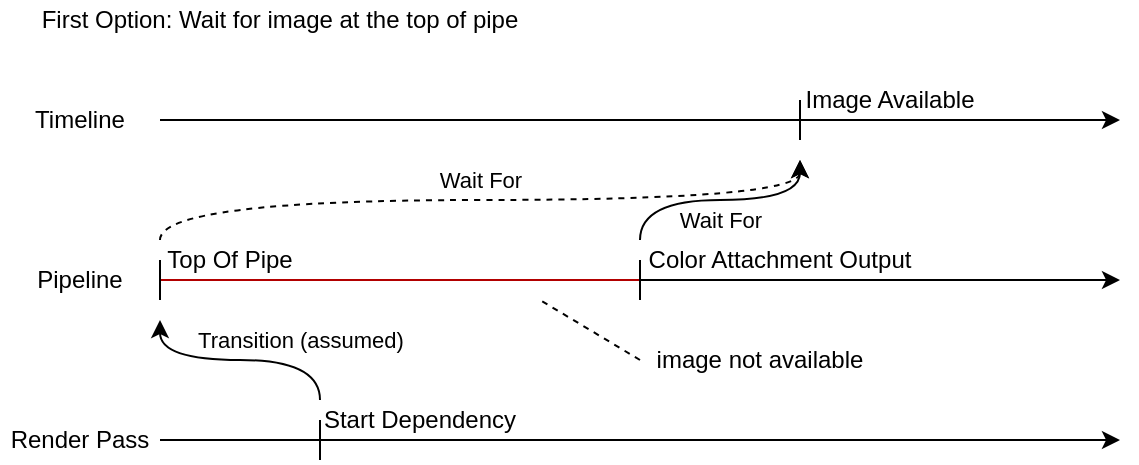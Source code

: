 <mxfile version="23.1.5" type="device">
  <diagram name="第 1 页" id="2FYNKAOTiqgA-cKsUiEU">
    <mxGraphModel dx="1185" dy="689" grid="1" gridSize="10" guides="1" tooltips="1" connect="1" arrows="1" fold="1" page="1" pageScale="1" pageWidth="827" pageHeight="1169" math="0" shadow="0">
      <root>
        <mxCell id="0" />
        <mxCell id="1" parent="0" />
        <mxCell id="n7iR_UeJcU0jYGUozzn1-1" value="" style="endArrow=none;html=1;rounded=0;fillColor=#e51400;strokeColor=#B20000;" edge="1" parent="1">
          <mxGeometry width="50" height="50" relative="1" as="geometry">
            <mxPoint x="240" y="400" as="sourcePoint" />
            <mxPoint x="480" y="400" as="targetPoint" />
          </mxGeometry>
        </mxCell>
        <mxCell id="n7iR_UeJcU0jYGUozzn1-2" value="Pipeline" style="text;html=1;align=center;verticalAlign=middle;whiteSpace=wrap;rounded=0;" vertex="1" parent="1">
          <mxGeometry x="160" y="390" width="80" height="20" as="geometry" />
        </mxCell>
        <mxCell id="n7iR_UeJcU0jYGUozzn1-3" value="" style="endArrow=classic;html=1;rounded=0;endFill=1;" edge="1" parent="1">
          <mxGeometry width="50" height="50" relative="1" as="geometry">
            <mxPoint x="240" y="320" as="sourcePoint" />
            <mxPoint x="720" y="320" as="targetPoint" />
          </mxGeometry>
        </mxCell>
        <mxCell id="n7iR_UeJcU0jYGUozzn1-4" value="Timeline" style="text;html=1;align=center;verticalAlign=middle;whiteSpace=wrap;rounded=0;" vertex="1" parent="1">
          <mxGeometry x="160" y="310" width="80" height="20" as="geometry" />
        </mxCell>
        <mxCell id="n7iR_UeJcU0jYGUozzn1-5" value="" style="endArrow=classic;html=1;rounded=0;endFill=1;" edge="1" parent="1">
          <mxGeometry width="50" height="50" relative="1" as="geometry">
            <mxPoint x="240" y="480" as="sourcePoint" />
            <mxPoint x="720" y="480" as="targetPoint" />
          </mxGeometry>
        </mxCell>
        <mxCell id="n7iR_UeJcU0jYGUozzn1-6" value="Render Pass" style="text;html=1;align=center;verticalAlign=middle;whiteSpace=wrap;rounded=0;" vertex="1" parent="1">
          <mxGeometry x="160" y="470" width="80" height="20" as="geometry" />
        </mxCell>
        <mxCell id="n7iR_UeJcU0jYGUozzn1-7" value="" style="endArrow=none;html=1;rounded=0;" edge="1" parent="1">
          <mxGeometry width="50" height="50" relative="1" as="geometry">
            <mxPoint x="560" y="330" as="sourcePoint" />
            <mxPoint x="560" y="310" as="targetPoint" />
          </mxGeometry>
        </mxCell>
        <mxCell id="n7iR_UeJcU0jYGUozzn1-8" value="Image Available" style="text;html=1;align=center;verticalAlign=middle;whiteSpace=wrap;rounded=0;" vertex="1" parent="1">
          <mxGeometry x="560" y="300" width="90" height="20" as="geometry" />
        </mxCell>
        <mxCell id="n7iR_UeJcU0jYGUozzn1-9" value="" style="endArrow=none;html=1;rounded=0;" edge="1" parent="1">
          <mxGeometry width="50" height="50" relative="1" as="geometry">
            <mxPoint x="480" y="410" as="sourcePoint" />
            <mxPoint x="480" y="390" as="targetPoint" />
          </mxGeometry>
        </mxCell>
        <mxCell id="n7iR_UeJcU0jYGUozzn1-10" value="Color Attachment Output" style="text;html=1;align=center;verticalAlign=middle;whiteSpace=wrap;rounded=0;" vertex="1" parent="1">
          <mxGeometry x="480" y="380" width="140" height="20" as="geometry" />
        </mxCell>
        <mxCell id="n7iR_UeJcU0jYGUozzn1-11" value="" style="endArrow=none;html=1;rounded=0;" edge="1" parent="1">
          <mxGeometry width="50" height="50" relative="1" as="geometry">
            <mxPoint x="240" y="410" as="sourcePoint" />
            <mxPoint x="240" y="390" as="targetPoint" />
          </mxGeometry>
        </mxCell>
        <mxCell id="n7iR_UeJcU0jYGUozzn1-12" value="Top Of Pipe" style="text;html=1;align=center;verticalAlign=middle;whiteSpace=wrap;rounded=0;" vertex="1" parent="1">
          <mxGeometry x="240" y="380" width="70" height="20" as="geometry" />
        </mxCell>
        <mxCell id="n7iR_UeJcU0jYGUozzn1-13" value="" style="endArrow=classic;html=1;rounded=0;edgeStyle=orthogonalEdgeStyle;elbow=vertical;curved=1;" edge="1" parent="1">
          <mxGeometry relative="1" as="geometry">
            <mxPoint x="320" y="460" as="sourcePoint" />
            <mxPoint x="240" y="420" as="targetPoint" />
            <Array as="points">
              <mxPoint x="320" y="440" />
              <mxPoint x="240" y="440" />
            </Array>
          </mxGeometry>
        </mxCell>
        <mxCell id="n7iR_UeJcU0jYGUozzn1-14" value="Transition (assumed)" style="edgeLabel;resizable=0;html=1;;align=center;verticalAlign=middle;" connectable="0" vertex="1" parent="n7iR_UeJcU0jYGUozzn1-13">
          <mxGeometry relative="1" as="geometry">
            <mxPoint x="30" y="-10" as="offset" />
          </mxGeometry>
        </mxCell>
        <mxCell id="n7iR_UeJcU0jYGUozzn1-15" value="" style="endArrow=none;html=1;rounded=0;" edge="1" parent="1">
          <mxGeometry width="50" height="50" relative="1" as="geometry">
            <mxPoint x="320" y="490" as="sourcePoint" />
            <mxPoint x="320" y="470" as="targetPoint" />
          </mxGeometry>
        </mxCell>
        <mxCell id="n7iR_UeJcU0jYGUozzn1-16" value="Start Dependency" style="text;html=1;align=center;verticalAlign=middle;whiteSpace=wrap;rounded=0;" vertex="1" parent="1">
          <mxGeometry x="320" y="460" width="100" height="20" as="geometry" />
        </mxCell>
        <mxCell id="n7iR_UeJcU0jYGUozzn1-17" value="" style="endArrow=classic;html=1;rounded=0;edgeStyle=orthogonalEdgeStyle;curved=1;dashed=1;" edge="1" parent="1">
          <mxGeometry relative="1" as="geometry">
            <mxPoint x="240" y="380" as="sourcePoint" />
            <mxPoint x="560" y="340" as="targetPoint" />
            <Array as="points">
              <mxPoint x="240" y="360" />
              <mxPoint x="560" y="360" />
            </Array>
          </mxGeometry>
        </mxCell>
        <mxCell id="n7iR_UeJcU0jYGUozzn1-18" value="Wait For" style="edgeLabel;resizable=0;html=1;;align=center;verticalAlign=middle;" connectable="0" vertex="1" parent="n7iR_UeJcU0jYGUozzn1-17">
          <mxGeometry relative="1" as="geometry">
            <mxPoint y="-10" as="offset" />
          </mxGeometry>
        </mxCell>
        <mxCell id="n7iR_UeJcU0jYGUozzn1-19" value="" style="endArrow=classic;html=1;rounded=0;edgeStyle=orthogonalEdgeStyle;curved=1;" edge="1" parent="1">
          <mxGeometry relative="1" as="geometry">
            <mxPoint x="480" y="380" as="sourcePoint" />
            <mxPoint x="560" y="340" as="targetPoint" />
            <Array as="points">
              <mxPoint x="480" y="360" />
              <mxPoint x="560" y="360" />
            </Array>
          </mxGeometry>
        </mxCell>
        <mxCell id="n7iR_UeJcU0jYGUozzn1-20" value="Wait For" style="edgeLabel;resizable=0;html=1;;align=center;verticalAlign=middle;" connectable="0" vertex="1" parent="n7iR_UeJcU0jYGUozzn1-19">
          <mxGeometry relative="1" as="geometry">
            <mxPoint y="10" as="offset" />
          </mxGeometry>
        </mxCell>
        <mxCell id="n7iR_UeJcU0jYGUozzn1-22" value="" style="endArrow=classic;html=1;rounded=0;endFill=1;" edge="1" parent="1">
          <mxGeometry width="50" height="50" relative="1" as="geometry">
            <mxPoint x="480" y="400" as="sourcePoint" />
            <mxPoint x="720" y="400" as="targetPoint" />
          </mxGeometry>
        </mxCell>
        <mxCell id="n7iR_UeJcU0jYGUozzn1-23" value="" style="endArrow=none;dashed=1;html=1;rounded=0;" edge="1" parent="1">
          <mxGeometry width="50" height="50" relative="1" as="geometry">
            <mxPoint x="480" y="440" as="sourcePoint" />
            <mxPoint x="430" y="410" as="targetPoint" />
          </mxGeometry>
        </mxCell>
        <mxCell id="n7iR_UeJcU0jYGUozzn1-24" value="image not available" style="text;html=1;align=center;verticalAlign=middle;whiteSpace=wrap;rounded=0;" vertex="1" parent="1">
          <mxGeometry x="480" y="430" width="120" height="20" as="geometry" />
        </mxCell>
        <mxCell id="n7iR_UeJcU0jYGUozzn1-25" value="First Option: Wait for image at the top of pipe" style="text;html=1;align=center;verticalAlign=middle;whiteSpace=wrap;rounded=0;" vertex="1" parent="1">
          <mxGeometry x="160" y="260" width="280" height="20" as="geometry" />
        </mxCell>
      </root>
    </mxGraphModel>
  </diagram>
</mxfile>
